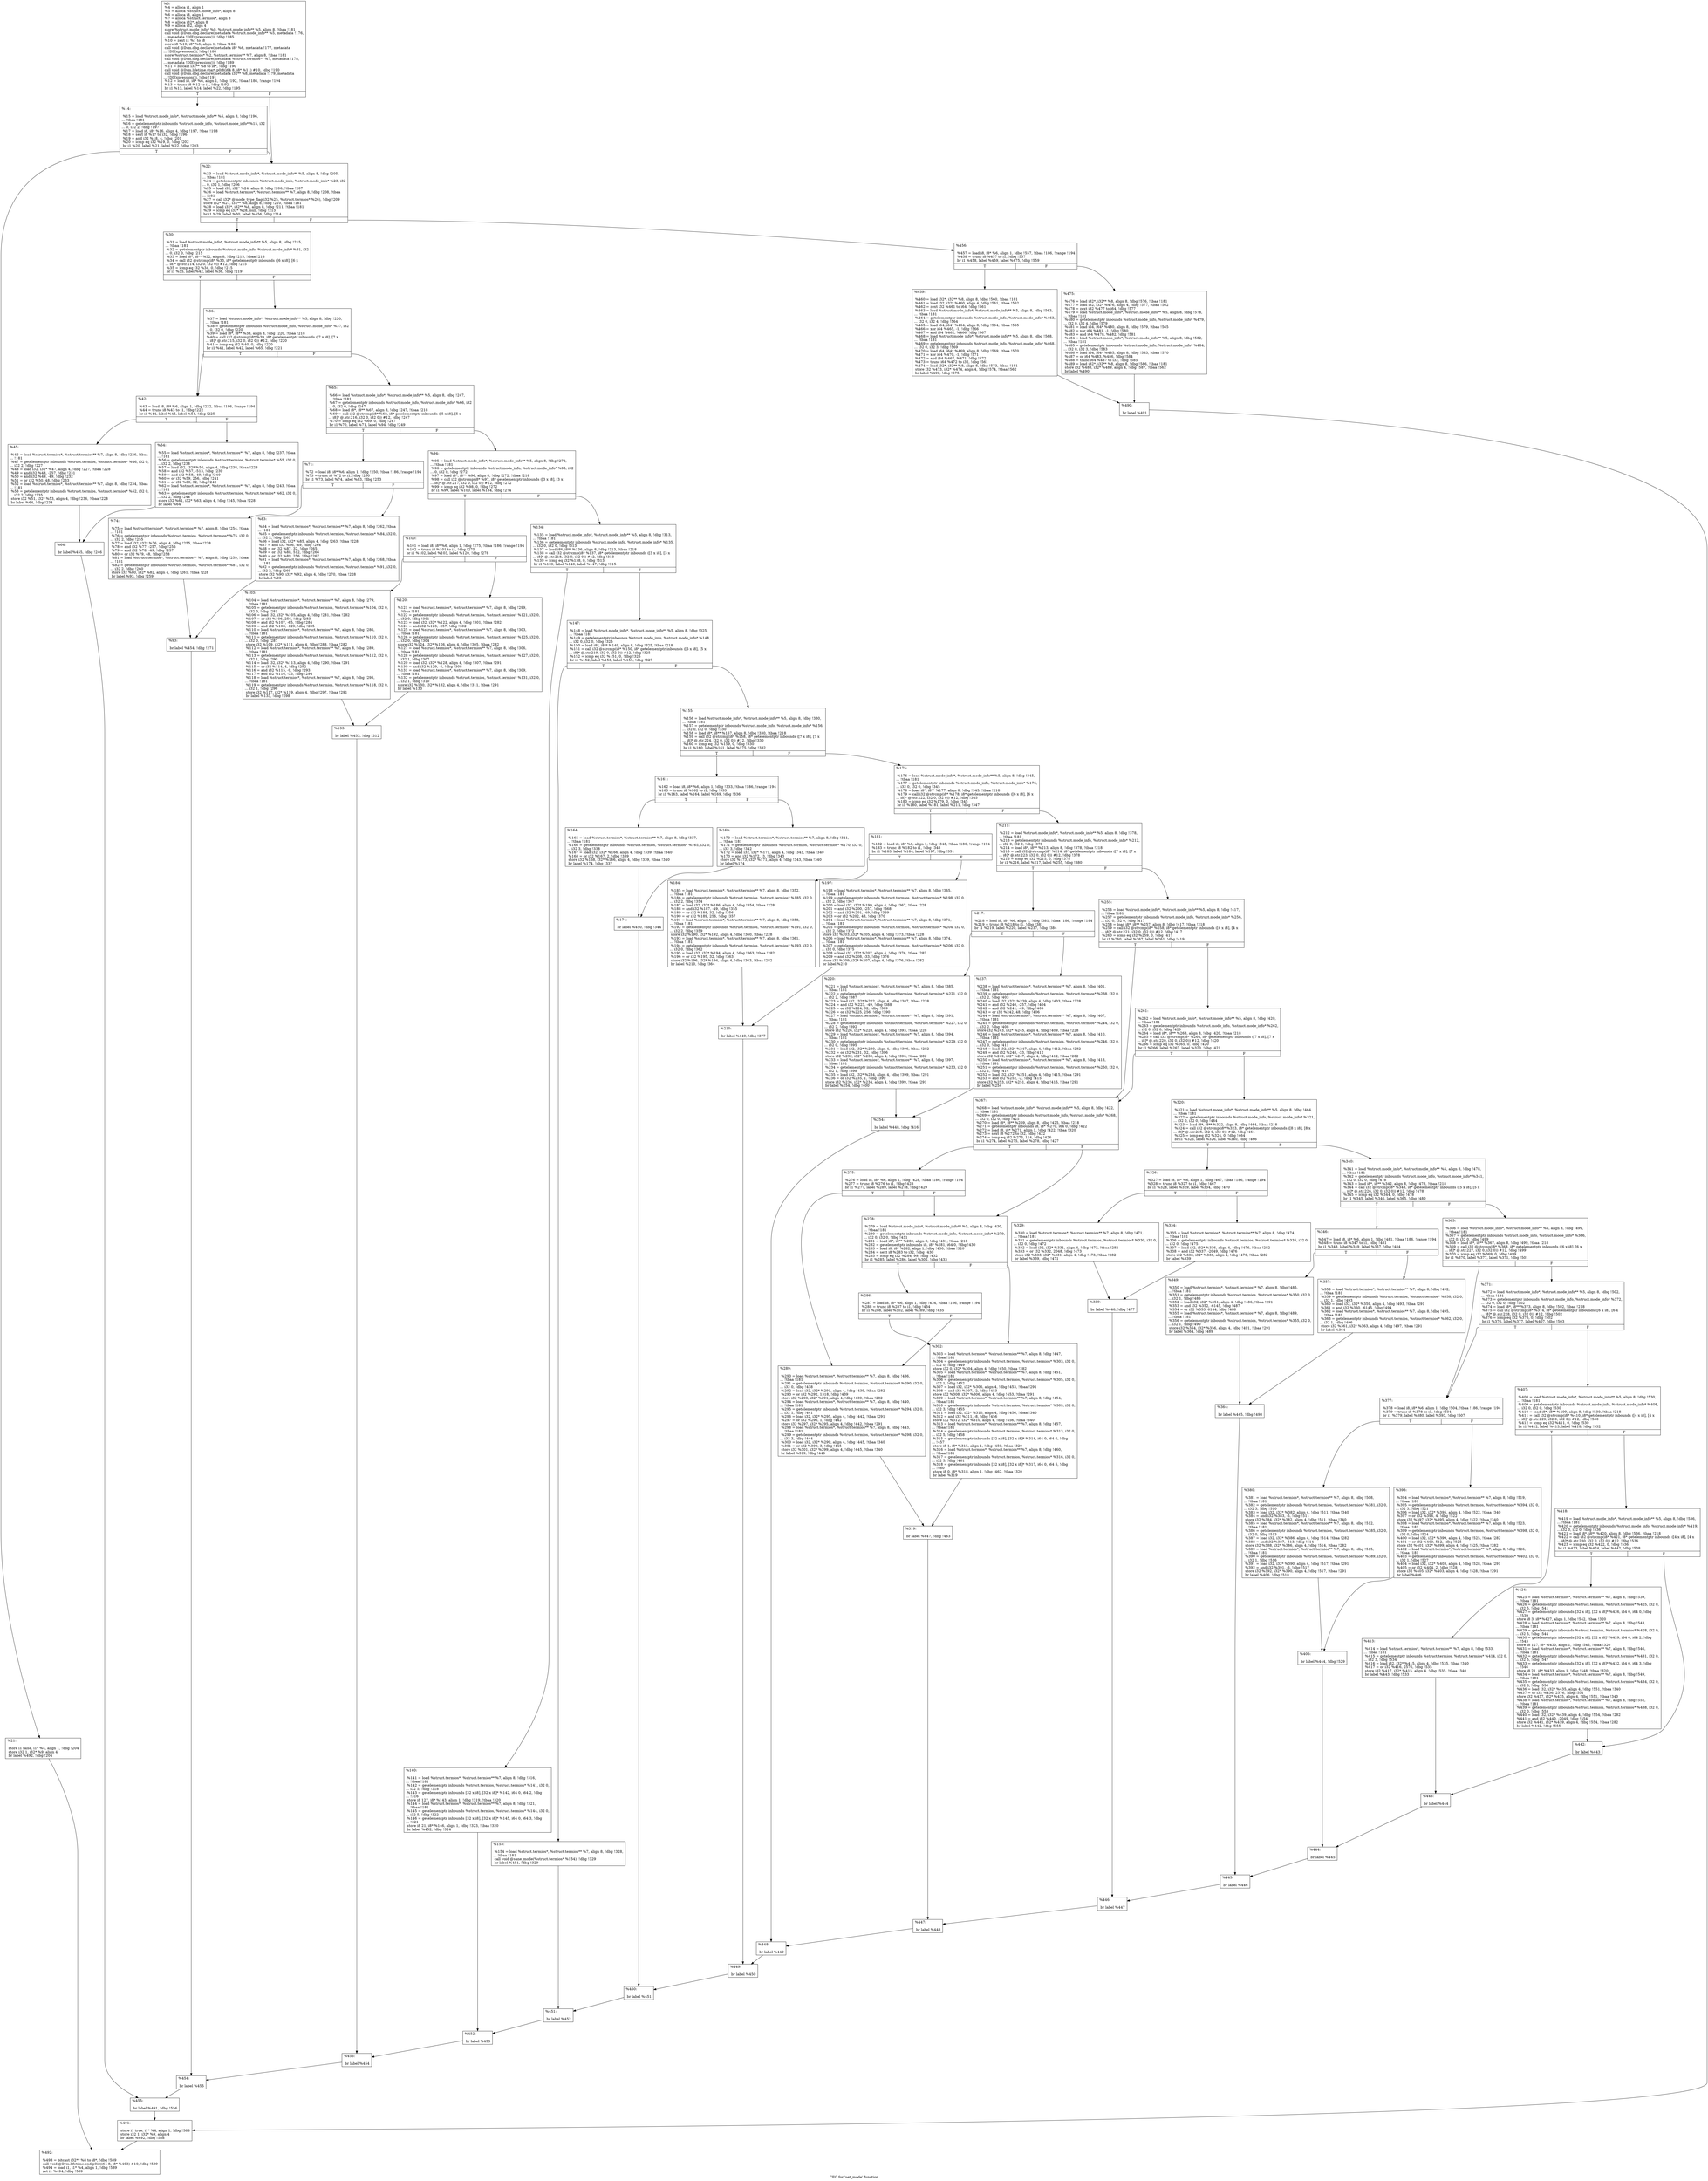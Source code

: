 digraph "CFG for 'set_mode' function" {
	label="CFG for 'set_mode' function";

	Node0x1c01240 [shape=record,label="{%3:\l  %4 = alloca i1, align 1\l  %5 = alloca %struct.mode_info*, align 8\l  %6 = alloca i8, align 1\l  %7 = alloca %struct.termios*, align 8\l  %8 = alloca i32*, align 8\l  %9 = alloca i32, align 4\l  store %struct.mode_info* %0, %struct.mode_info** %5, align 8, !tbaa !181\l  call void @llvm.dbg.declare(metadata %struct.mode_info** %5, metadata !176,\l... metadata !DIExpression()), !dbg !185\l  %10 = zext i1 %1 to i8\l  store i8 %10, i8* %6, align 1, !tbaa !186\l  call void @llvm.dbg.declare(metadata i8* %6, metadata !177, metadata\l... !DIExpression()), !dbg !188\l  store %struct.termios* %2, %struct.termios** %7, align 8, !tbaa !181\l  call void @llvm.dbg.declare(metadata %struct.termios** %7, metadata !178,\l... metadata !DIExpression()), !dbg !189\l  %11 = bitcast i32** %8 to i8*, !dbg !190\l  call void @llvm.lifetime.start.p0i8(i64 8, i8* %11) #10, !dbg !190\l  call void @llvm.dbg.declare(metadata i32** %8, metadata !179, metadata\l... !DIExpression()), !dbg !191\l  %12 = load i8, i8* %6, align 1, !dbg !192, !tbaa !186, !range !194\l  %13 = trunc i8 %12 to i1, !dbg !192\l  br i1 %13, label %14, label %22, !dbg !195\l|{<s0>T|<s1>F}}"];
	Node0x1c01240:s0 -> Node0x1c015e0;
	Node0x1c01240:s1 -> Node0x1c01680;
	Node0x1c015e0 [shape=record,label="{%14:\l\l  %15 = load %struct.mode_info*, %struct.mode_info** %5, align 8, !dbg !196,\l... !tbaa !181\l  %16 = getelementptr inbounds %struct.mode_info, %struct.mode_info* %15, i32\l... 0, i32 2, !dbg !197\l  %17 = load i8, i8* %16, align 4, !dbg !197, !tbaa !198\l  %18 = sext i8 %17 to i32, !dbg !196\l  %19 = and i32 %18, 4, !dbg !201\l  %20 = icmp eq i32 %19, 0, !dbg !202\l  br i1 %20, label %21, label %22, !dbg !203\l|{<s0>T|<s1>F}}"];
	Node0x1c015e0:s0 -> Node0x1c01630;
	Node0x1c015e0:s1 -> Node0x1c01680;
	Node0x1c01630 [shape=record,label="{%21:\l\l  store i1 false, i1* %4, align 1, !dbg !204\l  store i32 1, i32* %9, align 4\l  br label %492, !dbg !204\l}"];
	Node0x1c01630 -> Node0x1c030c0;
	Node0x1c01680 [shape=record,label="{%22:\l\l  %23 = load %struct.mode_info*, %struct.mode_info** %5, align 8, !dbg !205,\l... !tbaa !181\l  %24 = getelementptr inbounds %struct.mode_info, %struct.mode_info* %23, i32\l... 0, i32 1, !dbg !206\l  %25 = load i32, i32* %24, align 8, !dbg !206, !tbaa !207\l  %26 = load %struct.termios*, %struct.termios** %7, align 8, !dbg !208, !tbaa\l... !181\l  %27 = call i32* @mode_type_flag(i32 %25, %struct.termios* %26), !dbg !209\l  store i32* %27, i32** %8, align 8, !dbg !210, !tbaa !181\l  %28 = load i32*, i32** %8, align 8, !dbg !211, !tbaa !181\l  %29 = icmp eq i32* %28, null, !dbg !213\l  br i1 %29, label %30, label %456, !dbg !214\l|{<s0>T|<s1>F}}"];
	Node0x1c01680:s0 -> Node0x1c016d0;
	Node0x1c01680:s1 -> Node0x1c02f30;
	Node0x1c016d0 [shape=record,label="{%30:\l\l  %31 = load %struct.mode_info*, %struct.mode_info** %5, align 8, !dbg !215,\l... !tbaa !181\l  %32 = getelementptr inbounds %struct.mode_info, %struct.mode_info* %31, i32\l... 0, i32 0, !dbg !215\l  %33 = load i8*, i8** %32, align 8, !dbg !215, !tbaa !218\l  %34 = call i32 @strcmp(i8* %33, i8* getelementptr inbounds ([6 x i8], [6 x\l... i8]* @.str.214, i32 0, i32 0)) #12, !dbg !215\l  %35 = icmp eq i32 %34, 0, !dbg !215\l  br i1 %35, label %42, label %36, !dbg !219\l|{<s0>T|<s1>F}}"];
	Node0x1c016d0:s0 -> Node0x1c01770;
	Node0x1c016d0:s1 -> Node0x1c01720;
	Node0x1c01720 [shape=record,label="{%36:\l\l  %37 = load %struct.mode_info*, %struct.mode_info** %5, align 8, !dbg !220,\l... !tbaa !181\l  %38 = getelementptr inbounds %struct.mode_info, %struct.mode_info* %37, i32\l... 0, i32 0, !dbg !220\l  %39 = load i8*, i8** %38, align 8, !dbg !220, !tbaa !218\l  %40 = call i32 @strcmp(i8* %39, i8* getelementptr inbounds ([7 x i8], [7 x\l... i8]* @.str.215, i32 0, i32 0)) #12, !dbg !220\l  %41 = icmp eq i32 %40, 0, !dbg !220\l  br i1 %41, label %42, label %65, !dbg !221\l|{<s0>T|<s1>F}}"];
	Node0x1c01720:s0 -> Node0x1c01770;
	Node0x1c01720:s1 -> Node0x1c018b0;
	Node0x1c01770 [shape=record,label="{%42:\l\l  %43 = load i8, i8* %6, align 1, !dbg !222, !tbaa !186, !range !194\l  %44 = trunc i8 %43 to i1, !dbg !222\l  br i1 %44, label %45, label %54, !dbg !225\l|{<s0>T|<s1>F}}"];
	Node0x1c01770:s0 -> Node0x1c017c0;
	Node0x1c01770:s1 -> Node0x1c01810;
	Node0x1c017c0 [shape=record,label="{%45:\l\l  %46 = load %struct.termios*, %struct.termios** %7, align 8, !dbg !226, !tbaa\l... !181\l  %47 = getelementptr inbounds %struct.termios, %struct.termios* %46, i32 0,\l... i32 2, !dbg !227\l  %48 = load i32, i32* %47, align 4, !dbg !227, !tbaa !228\l  %49 = and i32 %48, -257, !dbg !231\l  %50 = and i32 %49, -49, !dbg !232\l  %51 = or i32 %50, 48, !dbg !233\l  %52 = load %struct.termios*, %struct.termios** %7, align 8, !dbg !234, !tbaa\l... !181\l  %53 = getelementptr inbounds %struct.termios, %struct.termios* %52, i32 0,\l... i32 2, !dbg !235\l  store i32 %51, i32* %53, align 4, !dbg !236, !tbaa !228\l  br label %64, !dbg !234\l}"];
	Node0x1c017c0 -> Node0x1c01860;
	Node0x1c01810 [shape=record,label="{%54:\l\l  %55 = load %struct.termios*, %struct.termios** %7, align 8, !dbg !237, !tbaa\l... !181\l  %56 = getelementptr inbounds %struct.termios, %struct.termios* %55, i32 0,\l... i32 2, !dbg !238\l  %57 = load i32, i32* %56, align 4, !dbg !238, !tbaa !228\l  %58 = and i32 %57, -513, !dbg !239\l  %59 = and i32 %58, -49, !dbg !240\l  %60 = or i32 %59, 256, !dbg !241\l  %61 = or i32 %60, 32, !dbg !242\l  %62 = load %struct.termios*, %struct.termios** %7, align 8, !dbg !243, !tbaa\l... !181\l  %63 = getelementptr inbounds %struct.termios, %struct.termios* %62, i32 0,\l... i32 2, !dbg !244\l  store i32 %61, i32* %63, align 4, !dbg !245, !tbaa !228\l  br label %64\l}"];
	Node0x1c01810 -> Node0x1c01860;
	Node0x1c01860 [shape=record,label="{%64:\l\l  br label %455, !dbg !246\l}"];
	Node0x1c01860 -> Node0x1c02ee0;
	Node0x1c018b0 [shape=record,label="{%65:\l\l  %66 = load %struct.mode_info*, %struct.mode_info** %5, align 8, !dbg !247,\l... !tbaa !181\l  %67 = getelementptr inbounds %struct.mode_info, %struct.mode_info* %66, i32\l... 0, i32 0, !dbg !247\l  %68 = load i8*, i8** %67, align 8, !dbg !247, !tbaa !218\l  %69 = call i32 @strcmp(i8* %68, i8* getelementptr inbounds ([5 x i8], [5 x\l... i8]* @.str.216, i32 0, i32 0)) #12, !dbg !247\l  %70 = icmp eq i32 %69, 0, !dbg !247\l  br i1 %70, label %71, label %94, !dbg !249\l|{<s0>T|<s1>F}}"];
	Node0x1c018b0:s0 -> Node0x1c01900;
	Node0x1c018b0:s1 -> Node0x1c01a40;
	Node0x1c01900 [shape=record,label="{%71:\l\l  %72 = load i8, i8* %6, align 1, !dbg !250, !tbaa !186, !range !194\l  %73 = trunc i8 %72 to i1, !dbg !250\l  br i1 %73, label %74, label %83, !dbg !253\l|{<s0>T|<s1>F}}"];
	Node0x1c01900:s0 -> Node0x1c01950;
	Node0x1c01900:s1 -> Node0x1c019a0;
	Node0x1c01950 [shape=record,label="{%74:\l\l  %75 = load %struct.termios*, %struct.termios** %7, align 8, !dbg !254, !tbaa\l... !181\l  %76 = getelementptr inbounds %struct.termios, %struct.termios* %75, i32 0,\l... i32 2, !dbg !255\l  %77 = load i32, i32* %76, align 4, !dbg !255, !tbaa !228\l  %78 = and i32 %77, -257, !dbg !256\l  %79 = and i32 %78, -49, !dbg !257\l  %80 = or i32 %79, 48, !dbg !258\l  %81 = load %struct.termios*, %struct.termios** %7, align 8, !dbg !259, !tbaa\l... !181\l  %82 = getelementptr inbounds %struct.termios, %struct.termios* %81, i32 0,\l... i32 2, !dbg !260\l  store i32 %80, i32* %82, align 4, !dbg !261, !tbaa !228\l  br label %93, !dbg !259\l}"];
	Node0x1c01950 -> Node0x1c019f0;
	Node0x1c019a0 [shape=record,label="{%83:\l\l  %84 = load %struct.termios*, %struct.termios** %7, align 8, !dbg !262, !tbaa\l... !181\l  %85 = getelementptr inbounds %struct.termios, %struct.termios* %84, i32 0,\l... i32 2, !dbg !263\l  %86 = load i32, i32* %85, align 4, !dbg !263, !tbaa !228\l  %87 = and i32 %86, -49, !dbg !264\l  %88 = or i32 %87, 32, !dbg !265\l  %89 = or i32 %88, 512, !dbg !266\l  %90 = or i32 %89, 256, !dbg !267\l  %91 = load %struct.termios*, %struct.termios** %7, align 8, !dbg !268, !tbaa\l... !181\l  %92 = getelementptr inbounds %struct.termios, %struct.termios* %91, i32 0,\l... i32 2, !dbg !269\l  store i32 %90, i32* %92, align 4, !dbg !270, !tbaa !228\l  br label %93\l}"];
	Node0x1c019a0 -> Node0x1c019f0;
	Node0x1c019f0 [shape=record,label="{%93:\l\l  br label %454, !dbg !271\l}"];
	Node0x1c019f0 -> Node0x1c02e90;
	Node0x1c01a40 [shape=record,label="{%94:\l\l  %95 = load %struct.mode_info*, %struct.mode_info** %5, align 8, !dbg !272,\l... !tbaa !181\l  %96 = getelementptr inbounds %struct.mode_info, %struct.mode_info* %95, i32\l... 0, i32 0, !dbg !272\l  %97 = load i8*, i8** %96, align 8, !dbg !272, !tbaa !218\l  %98 = call i32 @strcmp(i8* %97, i8* getelementptr inbounds ([3 x i8], [3 x\l... i8]* @.str.217, i32 0, i32 0)) #12, !dbg !272\l  %99 = icmp eq i32 %98, 0, !dbg !272\l  br i1 %99, label %100, label %134, !dbg !274\l|{<s0>T|<s1>F}}"];
	Node0x1c01a40:s0 -> Node0x1c01a90;
	Node0x1c01a40:s1 -> Node0x1c01bd0;
	Node0x1c01a90 [shape=record,label="{%100:\l\l  %101 = load i8, i8* %6, align 1, !dbg !275, !tbaa !186, !range !194\l  %102 = trunc i8 %101 to i1, !dbg !275\l  br i1 %102, label %103, label %120, !dbg !278\l|{<s0>T|<s1>F}}"];
	Node0x1c01a90:s0 -> Node0x1c01ae0;
	Node0x1c01a90:s1 -> Node0x1c01b30;
	Node0x1c01ae0 [shape=record,label="{%103:\l\l  %104 = load %struct.termios*, %struct.termios** %7, align 8, !dbg !279,\l... !tbaa !181\l  %105 = getelementptr inbounds %struct.termios, %struct.termios* %104, i32 0,\l... i32 0, !dbg !281\l  %106 = load i32, i32* %105, align 4, !dbg !281, !tbaa !282\l  %107 = or i32 %106, 256, !dbg !283\l  %108 = and i32 %107, -65, !dbg !284\l  %109 = and i32 %108, -129, !dbg !285\l  %110 = load %struct.termios*, %struct.termios** %7, align 8, !dbg !286,\l... !tbaa !181\l  %111 = getelementptr inbounds %struct.termios, %struct.termios* %110, i32 0,\l... i32 0, !dbg !287\l  store i32 %109, i32* %111, align 4, !dbg !288, !tbaa !282\l  %112 = load %struct.termios*, %struct.termios** %7, align 8, !dbg !289,\l... !tbaa !181\l  %113 = getelementptr inbounds %struct.termios, %struct.termios* %112, i32 0,\l... i32 1, !dbg !290\l  %114 = load i32, i32* %113, align 4, !dbg !290, !tbaa !291\l  %115 = or i32 %114, 4, !dbg !292\l  %116 = and i32 %115, -9, !dbg !293\l  %117 = and i32 %116, -33, !dbg !294\l  %118 = load %struct.termios*, %struct.termios** %7, align 8, !dbg !295,\l... !tbaa !181\l  %119 = getelementptr inbounds %struct.termios, %struct.termios* %118, i32 0,\l... i32 1, !dbg !296\l  store i32 %117, i32* %119, align 4, !dbg !297, !tbaa !291\l  br label %133, !dbg !298\l}"];
	Node0x1c01ae0 -> Node0x1c01b80;
	Node0x1c01b30 [shape=record,label="{%120:\l\l  %121 = load %struct.termios*, %struct.termios** %7, align 8, !dbg !299,\l... !tbaa !181\l  %122 = getelementptr inbounds %struct.termios, %struct.termios* %121, i32 0,\l... i32 0, !dbg !301\l  %123 = load i32, i32* %122, align 4, !dbg !301, !tbaa !282\l  %124 = and i32 %123, -257, !dbg !302\l  %125 = load %struct.termios*, %struct.termios** %7, align 8, !dbg !303,\l... !tbaa !181\l  %126 = getelementptr inbounds %struct.termios, %struct.termios* %125, i32 0,\l... i32 0, !dbg !304\l  store i32 %124, i32* %126, align 4, !dbg !305, !tbaa !282\l  %127 = load %struct.termios*, %struct.termios** %7, align 8, !dbg !306,\l... !tbaa !181\l  %128 = getelementptr inbounds %struct.termios, %struct.termios* %127, i32 0,\l... i32 1, !dbg !307\l  %129 = load i32, i32* %128, align 4, !dbg !307, !tbaa !291\l  %130 = and i32 %129, -5, !dbg !308\l  %131 = load %struct.termios*, %struct.termios** %7, align 8, !dbg !309,\l... !tbaa !181\l  %132 = getelementptr inbounds %struct.termios, %struct.termios* %131, i32 0,\l... i32 1, !dbg !310\l  store i32 %130, i32* %132, align 4, !dbg !311, !tbaa !291\l  br label %133\l}"];
	Node0x1c01b30 -> Node0x1c01b80;
	Node0x1c01b80 [shape=record,label="{%133:\l\l  br label %453, !dbg !312\l}"];
	Node0x1c01b80 -> Node0x1c02e40;
	Node0x1c01bd0 [shape=record,label="{%134:\l\l  %135 = load %struct.mode_info*, %struct.mode_info** %5, align 8, !dbg !313,\l... !tbaa !181\l  %136 = getelementptr inbounds %struct.mode_info, %struct.mode_info* %135,\l... i32 0, i32 0, !dbg !313\l  %137 = load i8*, i8** %136, align 8, !dbg !313, !tbaa !218\l  %138 = call i32 @strcmp(i8* %137, i8* getelementptr inbounds ([3 x i8], [3 x\l... i8]* @.str.218, i32 0, i32 0)) #12, !dbg !313\l  %139 = icmp eq i32 %138, 0, !dbg !313\l  br i1 %139, label %140, label %147, !dbg !315\l|{<s0>T|<s1>F}}"];
	Node0x1c01bd0:s0 -> Node0x1c01c20;
	Node0x1c01bd0:s1 -> Node0x1c01c70;
	Node0x1c01c20 [shape=record,label="{%140:\l\l  %141 = load %struct.termios*, %struct.termios** %7, align 8, !dbg !316,\l... !tbaa !181\l  %142 = getelementptr inbounds %struct.termios, %struct.termios* %141, i32 0,\l... i32 5, !dbg !318\l  %143 = getelementptr inbounds [32 x i8], [32 x i8]* %142, i64 0, i64 2, !dbg\l... !316\l  store i8 127, i8* %143, align 1, !dbg !319, !tbaa !320\l  %144 = load %struct.termios*, %struct.termios** %7, align 8, !dbg !321,\l... !tbaa !181\l  %145 = getelementptr inbounds %struct.termios, %struct.termios* %144, i32 0,\l... i32 5, !dbg !322\l  %146 = getelementptr inbounds [32 x i8], [32 x i8]* %145, i64 0, i64 3, !dbg\l... !321\l  store i8 21, i8* %146, align 1, !dbg !323, !tbaa !320\l  br label %452, !dbg !324\l}"];
	Node0x1c01c20 -> Node0x1c02df0;
	Node0x1c01c70 [shape=record,label="{%147:\l\l  %148 = load %struct.mode_info*, %struct.mode_info** %5, align 8, !dbg !325,\l... !tbaa !181\l  %149 = getelementptr inbounds %struct.mode_info, %struct.mode_info* %148,\l... i32 0, i32 0, !dbg !325\l  %150 = load i8*, i8** %149, align 8, !dbg !325, !tbaa !218\l  %151 = call i32 @strcmp(i8* %150, i8* getelementptr inbounds ([5 x i8], [5 x\l... i8]* @.str.219, i32 0, i32 0)) #12, !dbg !325\l  %152 = icmp eq i32 %151, 0, !dbg !325\l  br i1 %152, label %153, label %155, !dbg !327\l|{<s0>T|<s1>F}}"];
	Node0x1c01c70:s0 -> Node0x1c01cc0;
	Node0x1c01c70:s1 -> Node0x1c01d10;
	Node0x1c01cc0 [shape=record,label="{%153:\l\l  %154 = load %struct.termios*, %struct.termios** %7, align 8, !dbg !328,\l... !tbaa !181\l  call void @sane_mode(%struct.termios* %154), !dbg !329\l  br label %451, !dbg !329\l}"];
	Node0x1c01cc0 -> Node0x1c02da0;
	Node0x1c01d10 [shape=record,label="{%155:\l\l  %156 = load %struct.mode_info*, %struct.mode_info** %5, align 8, !dbg !330,\l... !tbaa !181\l  %157 = getelementptr inbounds %struct.mode_info, %struct.mode_info* %156,\l... i32 0, i32 0, !dbg !330\l  %158 = load i8*, i8** %157, align 8, !dbg !330, !tbaa !218\l  %159 = call i32 @strcmp(i8* %158, i8* getelementptr inbounds ([7 x i8], [7 x\l... i8]* @.str.224, i32 0, i32 0)) #12, !dbg !330\l  %160 = icmp eq i32 %159, 0, !dbg !330\l  br i1 %160, label %161, label %175, !dbg !332\l|{<s0>T|<s1>F}}"];
	Node0x1c01d10:s0 -> Node0x1c01d60;
	Node0x1c01d10:s1 -> Node0x1c01ea0;
	Node0x1c01d60 [shape=record,label="{%161:\l\l  %162 = load i8, i8* %6, align 1, !dbg !333, !tbaa !186, !range !194\l  %163 = trunc i8 %162 to i1, !dbg !333\l  br i1 %163, label %164, label %169, !dbg !336\l|{<s0>T|<s1>F}}"];
	Node0x1c01d60:s0 -> Node0x1c01db0;
	Node0x1c01d60:s1 -> Node0x1c01e00;
	Node0x1c01db0 [shape=record,label="{%164:\l\l  %165 = load %struct.termios*, %struct.termios** %7, align 8, !dbg !337,\l... !tbaa !181\l  %166 = getelementptr inbounds %struct.termios, %struct.termios* %165, i32 0,\l... i32 3, !dbg !338\l  %167 = load i32, i32* %166, align 4, !dbg !339, !tbaa !340\l  %168 = or i32 %167, 2, !dbg !339\l  store i32 %168, i32* %166, align 4, !dbg !339, !tbaa !340\l  br label %174, !dbg !337\l}"];
	Node0x1c01db0 -> Node0x1c01e50;
	Node0x1c01e00 [shape=record,label="{%169:\l\l  %170 = load %struct.termios*, %struct.termios** %7, align 8, !dbg !341,\l... !tbaa !181\l  %171 = getelementptr inbounds %struct.termios, %struct.termios* %170, i32 0,\l... i32 3, !dbg !342\l  %172 = load i32, i32* %171, align 4, !dbg !343, !tbaa !340\l  %173 = and i32 %172, -3, !dbg !343\l  store i32 %173, i32* %171, align 4, !dbg !343, !tbaa !340\l  br label %174\l}"];
	Node0x1c01e00 -> Node0x1c01e50;
	Node0x1c01e50 [shape=record,label="{%174:\l\l  br label %450, !dbg !344\l}"];
	Node0x1c01e50 -> Node0x1c02d50;
	Node0x1c01ea0 [shape=record,label="{%175:\l\l  %176 = load %struct.mode_info*, %struct.mode_info** %5, align 8, !dbg !345,\l... !tbaa !181\l  %177 = getelementptr inbounds %struct.mode_info, %struct.mode_info* %176,\l... i32 0, i32 0, !dbg !345\l  %178 = load i8*, i8** %177, align 8, !dbg !345, !tbaa !218\l  %179 = call i32 @strcmp(i8* %178, i8* getelementptr inbounds ([6 x i8], [6 x\l... i8]* @.str.222, i32 0, i32 0)) #12, !dbg !345\l  %180 = icmp eq i32 %179, 0, !dbg !345\l  br i1 %180, label %181, label %211, !dbg !347\l|{<s0>T|<s1>F}}"];
	Node0x1c01ea0:s0 -> Node0x1c01ef0;
	Node0x1c01ea0:s1 -> Node0x1c02030;
	Node0x1c01ef0 [shape=record,label="{%181:\l\l  %182 = load i8, i8* %6, align 1, !dbg !348, !tbaa !186, !range !194\l  %183 = trunc i8 %182 to i1, !dbg !348\l  br i1 %183, label %184, label %197, !dbg !351\l|{<s0>T|<s1>F}}"];
	Node0x1c01ef0:s0 -> Node0x1c01f40;
	Node0x1c01ef0:s1 -> Node0x1c01f90;
	Node0x1c01f40 [shape=record,label="{%184:\l\l  %185 = load %struct.termios*, %struct.termios** %7, align 8, !dbg !352,\l... !tbaa !181\l  %186 = getelementptr inbounds %struct.termios, %struct.termios* %185, i32 0,\l... i32 2, !dbg !354\l  %187 = load i32, i32* %186, align 4, !dbg !354, !tbaa !228\l  %188 = and i32 %187, -49, !dbg !355\l  %189 = or i32 %188, 32, !dbg !356\l  %190 = or i32 %189, 256, !dbg !357\l  %191 = load %struct.termios*, %struct.termios** %7, align 8, !dbg !358,\l... !tbaa !181\l  %192 = getelementptr inbounds %struct.termios, %struct.termios* %191, i32 0,\l... i32 2, !dbg !359\l  store i32 %190, i32* %192, align 4, !dbg !360, !tbaa !228\l  %193 = load %struct.termios*, %struct.termios** %7, align 8, !dbg !361,\l... !tbaa !181\l  %194 = getelementptr inbounds %struct.termios, %struct.termios* %193, i32 0,\l... i32 0, !dbg !362\l  %195 = load i32, i32* %194, align 4, !dbg !363, !tbaa !282\l  %196 = or i32 %195, 32, !dbg !363\l  store i32 %196, i32* %194, align 4, !dbg !363, !tbaa !282\l  br label %210, !dbg !364\l}"];
	Node0x1c01f40 -> Node0x1c01fe0;
	Node0x1c01f90 [shape=record,label="{%197:\l\l  %198 = load %struct.termios*, %struct.termios** %7, align 8, !dbg !365,\l... !tbaa !181\l  %199 = getelementptr inbounds %struct.termios, %struct.termios* %198, i32 0,\l... i32 2, !dbg !367\l  %200 = load i32, i32* %199, align 4, !dbg !367, !tbaa !228\l  %201 = and i32 %200, -257, !dbg !368\l  %202 = and i32 %201, -49, !dbg !369\l  %203 = or i32 %202, 48, !dbg !370\l  %204 = load %struct.termios*, %struct.termios** %7, align 8, !dbg !371,\l... !tbaa !181\l  %205 = getelementptr inbounds %struct.termios, %struct.termios* %204, i32 0,\l... i32 2, !dbg !372\l  store i32 %203, i32* %205, align 4, !dbg !373, !tbaa !228\l  %206 = load %struct.termios*, %struct.termios** %7, align 8, !dbg !374,\l... !tbaa !181\l  %207 = getelementptr inbounds %struct.termios, %struct.termios* %206, i32 0,\l... i32 0, !dbg !375\l  %208 = load i32, i32* %207, align 4, !dbg !376, !tbaa !282\l  %209 = and i32 %208, -33, !dbg !376\l  store i32 %209, i32* %207, align 4, !dbg !376, !tbaa !282\l  br label %210\l}"];
	Node0x1c01f90 -> Node0x1c01fe0;
	Node0x1c01fe0 [shape=record,label="{%210:\l\l  br label %449, !dbg !377\l}"];
	Node0x1c01fe0 -> Node0x1c02d00;
	Node0x1c02030 [shape=record,label="{%211:\l\l  %212 = load %struct.mode_info*, %struct.mode_info** %5, align 8, !dbg !378,\l... !tbaa !181\l  %213 = getelementptr inbounds %struct.mode_info, %struct.mode_info* %212,\l... i32 0, i32 0, !dbg !378\l  %214 = load i8*, i8** %213, align 8, !dbg !378, !tbaa !218\l  %215 = call i32 @strcmp(i8* %214, i8* getelementptr inbounds ([7 x i8], [7 x\l... i8]* @.str.223, i32 0, i32 0)) #12, !dbg !378\l  %216 = icmp eq i32 %215, 0, !dbg !378\l  br i1 %216, label %217, label %255, !dbg !380\l|{<s0>T|<s1>F}}"];
	Node0x1c02030:s0 -> Node0x1c02080;
	Node0x1c02030:s1 -> Node0x1c021c0;
	Node0x1c02080 [shape=record,label="{%217:\l\l  %218 = load i8, i8* %6, align 1, !dbg !381, !tbaa !186, !range !194\l  %219 = trunc i8 %218 to i1, !dbg !381\l  br i1 %219, label %220, label %237, !dbg !384\l|{<s0>T|<s1>F}}"];
	Node0x1c02080:s0 -> Node0x1c020d0;
	Node0x1c02080:s1 -> Node0x1c02120;
	Node0x1c020d0 [shape=record,label="{%220:\l\l  %221 = load %struct.termios*, %struct.termios** %7, align 8, !dbg !385,\l... !tbaa !181\l  %222 = getelementptr inbounds %struct.termios, %struct.termios* %221, i32 0,\l... i32 2, !dbg !387\l  %223 = load i32, i32* %222, align 4, !dbg !387, !tbaa !228\l  %224 = and i32 %223, -49, !dbg !388\l  %225 = or i32 %224, 32, !dbg !389\l  %226 = or i32 %225, 256, !dbg !390\l  %227 = load %struct.termios*, %struct.termios** %7, align 8, !dbg !391,\l... !tbaa !181\l  %228 = getelementptr inbounds %struct.termios, %struct.termios* %227, i32 0,\l... i32 2, !dbg !392\l  store i32 %226, i32* %228, align 4, !dbg !393, !tbaa !228\l  %229 = load %struct.termios*, %struct.termios** %7, align 8, !dbg !394,\l... !tbaa !181\l  %230 = getelementptr inbounds %struct.termios, %struct.termios* %229, i32 0,\l... i32 0, !dbg !395\l  %231 = load i32, i32* %230, align 4, !dbg !396, !tbaa !282\l  %232 = or i32 %231, 32, !dbg !396\l  store i32 %232, i32* %230, align 4, !dbg !396, !tbaa !282\l  %233 = load %struct.termios*, %struct.termios** %7, align 8, !dbg !397,\l... !tbaa !181\l  %234 = getelementptr inbounds %struct.termios, %struct.termios* %233, i32 0,\l... i32 1, !dbg !398\l  %235 = load i32, i32* %234, align 4, !dbg !399, !tbaa !291\l  %236 = or i32 %235, 1, !dbg !399\l  store i32 %236, i32* %234, align 4, !dbg !399, !tbaa !291\l  br label %254, !dbg !400\l}"];
	Node0x1c020d0 -> Node0x1c02170;
	Node0x1c02120 [shape=record,label="{%237:\l\l  %238 = load %struct.termios*, %struct.termios** %7, align 8, !dbg !401,\l... !tbaa !181\l  %239 = getelementptr inbounds %struct.termios, %struct.termios* %238, i32 0,\l... i32 2, !dbg !403\l  %240 = load i32, i32* %239, align 4, !dbg !403, !tbaa !228\l  %241 = and i32 %240, -257, !dbg !404\l  %242 = and i32 %241, -49, !dbg !405\l  %243 = or i32 %242, 48, !dbg !406\l  %244 = load %struct.termios*, %struct.termios** %7, align 8, !dbg !407,\l... !tbaa !181\l  %245 = getelementptr inbounds %struct.termios, %struct.termios* %244, i32 0,\l... i32 2, !dbg !408\l  store i32 %243, i32* %245, align 4, !dbg !409, !tbaa !228\l  %246 = load %struct.termios*, %struct.termios** %7, align 8, !dbg !410,\l... !tbaa !181\l  %247 = getelementptr inbounds %struct.termios, %struct.termios* %246, i32 0,\l... i32 0, !dbg !411\l  %248 = load i32, i32* %247, align 4, !dbg !412, !tbaa !282\l  %249 = and i32 %248, -33, !dbg !412\l  store i32 %249, i32* %247, align 4, !dbg !412, !tbaa !282\l  %250 = load %struct.termios*, %struct.termios** %7, align 8, !dbg !413,\l... !tbaa !181\l  %251 = getelementptr inbounds %struct.termios, %struct.termios* %250, i32 0,\l... i32 1, !dbg !414\l  %252 = load i32, i32* %251, align 4, !dbg !415, !tbaa !291\l  %253 = and i32 %252, -2, !dbg !415\l  store i32 %253, i32* %251, align 4, !dbg !415, !tbaa !291\l  br label %254\l}"];
	Node0x1c02120 -> Node0x1c02170;
	Node0x1c02170 [shape=record,label="{%254:\l\l  br label %448, !dbg !416\l}"];
	Node0x1c02170 -> Node0x1c02cb0;
	Node0x1c021c0 [shape=record,label="{%255:\l\l  %256 = load %struct.mode_info*, %struct.mode_info** %5, align 8, !dbg !417,\l... !tbaa !181\l  %257 = getelementptr inbounds %struct.mode_info, %struct.mode_info* %256,\l... i32 0, i32 0, !dbg !417\l  %258 = load i8*, i8** %257, align 8, !dbg !417, !tbaa !218\l  %259 = call i32 @strcmp(i8* %258, i8* getelementptr inbounds ([4 x i8], [4 x\l... i8]* @.str.221, i32 0, i32 0)) #12, !dbg !417\l  %260 = icmp eq i32 %259, 0, !dbg !417\l  br i1 %260, label %267, label %261, !dbg !419\l|{<s0>T|<s1>F}}"];
	Node0x1c021c0:s0 -> Node0x1c02260;
	Node0x1c021c0:s1 -> Node0x1c02210;
	Node0x1c02210 [shape=record,label="{%261:\l\l  %262 = load %struct.mode_info*, %struct.mode_info** %5, align 8, !dbg !420,\l... !tbaa !181\l  %263 = getelementptr inbounds %struct.mode_info, %struct.mode_info* %262,\l... i32 0, i32 0, !dbg !420\l  %264 = load i8*, i8** %263, align 8, !dbg !420, !tbaa !218\l  %265 = call i32 @strcmp(i8* %264, i8* getelementptr inbounds ([7 x i8], [7 x\l... i8]* @.str.220, i32 0, i32 0)) #12, !dbg !420\l  %266 = icmp eq i32 %265, 0, !dbg !420\l  br i1 %266, label %267, label %320, !dbg !421\l|{<s0>T|<s1>F}}"];
	Node0x1c02210:s0 -> Node0x1c02260;
	Node0x1c02210:s1 -> Node0x1c02490;
	Node0x1c02260 [shape=record,label="{%267:\l\l  %268 = load %struct.mode_info*, %struct.mode_info** %5, align 8, !dbg !422,\l... !tbaa !181\l  %269 = getelementptr inbounds %struct.mode_info, %struct.mode_info* %268,\l... i32 0, i32 0, !dbg !425\l  %270 = load i8*, i8** %269, align 8, !dbg !425, !tbaa !218\l  %271 = getelementptr inbounds i8, i8* %270, i64 0, !dbg !422\l  %272 = load i8, i8* %271, align 1, !dbg !422, !tbaa !320\l  %273 = sext i8 %272 to i32, !dbg !422\l  %274 = icmp eq i32 %273, 114, !dbg !426\l  br i1 %274, label %275, label %278, !dbg !427\l|{<s0>T|<s1>F}}"];
	Node0x1c02260:s0 -> Node0x1c022b0;
	Node0x1c02260:s1 -> Node0x1c02300;
	Node0x1c022b0 [shape=record,label="{%275:\l\l  %276 = load i8, i8* %6, align 1, !dbg !428, !tbaa !186, !range !194\l  %277 = trunc i8 %276 to i1, !dbg !428\l  br i1 %277, label %289, label %278, !dbg !429\l|{<s0>T|<s1>F}}"];
	Node0x1c022b0:s0 -> Node0x1c023a0;
	Node0x1c022b0:s1 -> Node0x1c02300;
	Node0x1c02300 [shape=record,label="{%278:\l\l  %279 = load %struct.mode_info*, %struct.mode_info** %5, align 8, !dbg !430,\l... !tbaa !181\l  %280 = getelementptr inbounds %struct.mode_info, %struct.mode_info* %279,\l... i32 0, i32 0, !dbg !431\l  %281 = load i8*, i8** %280, align 8, !dbg !431, !tbaa !218\l  %282 = getelementptr inbounds i8, i8* %281, i64 0, !dbg !430\l  %283 = load i8, i8* %282, align 1, !dbg !430, !tbaa !320\l  %284 = sext i8 %283 to i32, !dbg !430\l  %285 = icmp eq i32 %284, 99, !dbg !432\l  br i1 %285, label %286, label %302, !dbg !433\l|{<s0>T|<s1>F}}"];
	Node0x1c02300:s0 -> Node0x1c02350;
	Node0x1c02300:s1 -> Node0x1c023f0;
	Node0x1c02350 [shape=record,label="{%286:\l\l  %287 = load i8, i8* %6, align 1, !dbg !434, !tbaa !186, !range !194\l  %288 = trunc i8 %287 to i1, !dbg !434\l  br i1 %288, label %302, label %289, !dbg !435\l|{<s0>T|<s1>F}}"];
	Node0x1c02350:s0 -> Node0x1c023f0;
	Node0x1c02350:s1 -> Node0x1c023a0;
	Node0x1c023a0 [shape=record,label="{%289:\l\l  %290 = load %struct.termios*, %struct.termios** %7, align 8, !dbg !436,\l... !tbaa !181\l  %291 = getelementptr inbounds %struct.termios, %struct.termios* %290, i32 0,\l... i32 0, !dbg !438\l  %292 = load i32, i32* %291, align 4, !dbg !439, !tbaa !282\l  %293 = or i32 %292, 1318, !dbg !439\l  store i32 %293, i32* %291, align 4, !dbg !439, !tbaa !282\l  %294 = load %struct.termios*, %struct.termios** %7, align 8, !dbg !440,\l... !tbaa !181\l  %295 = getelementptr inbounds %struct.termios, %struct.termios* %294, i32 0,\l... i32 1, !dbg !441\l  %296 = load i32, i32* %295, align 4, !dbg !442, !tbaa !291\l  %297 = or i32 %296, 1, !dbg !442\l  store i32 %297, i32* %295, align 4, !dbg !442, !tbaa !291\l  %298 = load %struct.termios*, %struct.termios** %7, align 8, !dbg !443,\l... !tbaa !181\l  %299 = getelementptr inbounds %struct.termios, %struct.termios* %298, i32 0,\l... i32 3, !dbg !444\l  %300 = load i32, i32* %299, align 4, !dbg !445, !tbaa !340\l  %301 = or i32 %300, 3, !dbg !445\l  store i32 %301, i32* %299, align 4, !dbg !445, !tbaa !340\l  br label %319, !dbg !446\l}"];
	Node0x1c023a0 -> Node0x1c02440;
	Node0x1c023f0 [shape=record,label="{%302:\l\l  %303 = load %struct.termios*, %struct.termios** %7, align 8, !dbg !447,\l... !tbaa !181\l  %304 = getelementptr inbounds %struct.termios, %struct.termios* %303, i32 0,\l... i32 0, !dbg !449\l  store i32 0, i32* %304, align 4, !dbg !450, !tbaa !282\l  %305 = load %struct.termios*, %struct.termios** %7, align 8, !dbg !451,\l... !tbaa !181\l  %306 = getelementptr inbounds %struct.termios, %struct.termios* %305, i32 0,\l... i32 1, !dbg !452\l  %307 = load i32, i32* %306, align 4, !dbg !453, !tbaa !291\l  %308 = and i32 %307, -2, !dbg !453\l  store i32 %308, i32* %306, align 4, !dbg !453, !tbaa !291\l  %309 = load %struct.termios*, %struct.termios** %7, align 8, !dbg !454,\l... !tbaa !181\l  %310 = getelementptr inbounds %struct.termios, %struct.termios* %309, i32 0,\l... i32 3, !dbg !455\l  %311 = load i32, i32* %310, align 4, !dbg !456, !tbaa !340\l  %312 = and i32 %311, -8, !dbg !456\l  store i32 %312, i32* %310, align 4, !dbg !456, !tbaa !340\l  %313 = load %struct.termios*, %struct.termios** %7, align 8, !dbg !457,\l... !tbaa !181\l  %314 = getelementptr inbounds %struct.termios, %struct.termios* %313, i32 0,\l... i32 5, !dbg !458\l  %315 = getelementptr inbounds [32 x i8], [32 x i8]* %314, i64 0, i64 6, !dbg\l... !457\l  store i8 1, i8* %315, align 1, !dbg !459, !tbaa !320\l  %316 = load %struct.termios*, %struct.termios** %7, align 8, !dbg !460,\l... !tbaa !181\l  %317 = getelementptr inbounds %struct.termios, %struct.termios* %316, i32 0,\l... i32 5, !dbg !461\l  %318 = getelementptr inbounds [32 x i8], [32 x i8]* %317, i64 0, i64 5, !dbg\l... !460\l  store i8 0, i8* %318, align 1, !dbg !462, !tbaa !320\l  br label %319\l}"];
	Node0x1c023f0 -> Node0x1c02440;
	Node0x1c02440 [shape=record,label="{%319:\l\l  br label %447, !dbg !463\l}"];
	Node0x1c02440 -> Node0x1c02c60;
	Node0x1c02490 [shape=record,label="{%320:\l\l  %321 = load %struct.mode_info*, %struct.mode_info** %5, align 8, !dbg !464,\l... !tbaa !181\l  %322 = getelementptr inbounds %struct.mode_info, %struct.mode_info* %321,\l... i32 0, i32 0, !dbg !464\l  %323 = load i8*, i8** %322, align 8, !dbg !464, !tbaa !218\l  %324 = call i32 @strcmp(i8* %323, i8* getelementptr inbounds ([8 x i8], [8 x\l... i8]* @.str.225, i32 0, i32 0)) #12, !dbg !464\l  %325 = icmp eq i32 %324, 0, !dbg !464\l  br i1 %325, label %326, label %340, !dbg !466\l|{<s0>T|<s1>F}}"];
	Node0x1c02490:s0 -> Node0x1c024e0;
	Node0x1c02490:s1 -> Node0x1c02620;
	Node0x1c024e0 [shape=record,label="{%326:\l\l  %327 = load i8, i8* %6, align 1, !dbg !467, !tbaa !186, !range !194\l  %328 = trunc i8 %327 to i1, !dbg !467\l  br i1 %328, label %329, label %334, !dbg !470\l|{<s0>T|<s1>F}}"];
	Node0x1c024e0:s0 -> Node0x1c02530;
	Node0x1c024e0:s1 -> Node0x1c02580;
	Node0x1c02530 [shape=record,label="{%329:\l\l  %330 = load %struct.termios*, %struct.termios** %7, align 8, !dbg !471,\l... !tbaa !181\l  %331 = getelementptr inbounds %struct.termios, %struct.termios* %330, i32 0,\l... i32 0, !dbg !472\l  %332 = load i32, i32* %331, align 4, !dbg !473, !tbaa !282\l  %333 = or i32 %332, 2048, !dbg !473\l  store i32 %333, i32* %331, align 4, !dbg !473, !tbaa !282\l  br label %339, !dbg !471\l}"];
	Node0x1c02530 -> Node0x1c025d0;
	Node0x1c02580 [shape=record,label="{%334:\l\l  %335 = load %struct.termios*, %struct.termios** %7, align 8, !dbg !474,\l... !tbaa !181\l  %336 = getelementptr inbounds %struct.termios, %struct.termios* %335, i32 0,\l... i32 0, !dbg !475\l  %337 = load i32, i32* %336, align 4, !dbg !476, !tbaa !282\l  %338 = and i32 %337, -2049, !dbg !476\l  store i32 %338, i32* %336, align 4, !dbg !476, !tbaa !282\l  br label %339\l}"];
	Node0x1c02580 -> Node0x1c025d0;
	Node0x1c025d0 [shape=record,label="{%339:\l\l  br label %446, !dbg !477\l}"];
	Node0x1c025d0 -> Node0x1c02c10;
	Node0x1c02620 [shape=record,label="{%340:\l\l  %341 = load %struct.mode_info*, %struct.mode_info** %5, align 8, !dbg !478,\l... !tbaa !181\l  %342 = getelementptr inbounds %struct.mode_info, %struct.mode_info* %341,\l... i32 0, i32 0, !dbg !478\l  %343 = load i8*, i8** %342, align 8, !dbg !478, !tbaa !218\l  %344 = call i32 @strcmp(i8* %343, i8* getelementptr inbounds ([5 x i8], [5 x\l... i8]* @.str.226, i32 0, i32 0)) #12, !dbg !478\l  %345 = icmp eq i32 %344, 0, !dbg !478\l  br i1 %345, label %346, label %365, !dbg !480\l|{<s0>T|<s1>F}}"];
	Node0x1c02620:s0 -> Node0x1c02670;
	Node0x1c02620:s1 -> Node0x1c027b0;
	Node0x1c02670 [shape=record,label="{%346:\l\l  %347 = load i8, i8* %6, align 1, !dbg !481, !tbaa !186, !range !194\l  %348 = trunc i8 %347 to i1, !dbg !481\l  br i1 %348, label %349, label %357, !dbg !484\l|{<s0>T|<s1>F}}"];
	Node0x1c02670:s0 -> Node0x1c026c0;
	Node0x1c02670:s1 -> Node0x1c02710;
	Node0x1c026c0 [shape=record,label="{%349:\l\l  %350 = load %struct.termios*, %struct.termios** %7, align 8, !dbg !485,\l... !tbaa !181\l  %351 = getelementptr inbounds %struct.termios, %struct.termios* %350, i32 0,\l... i32 1, !dbg !486\l  %352 = load i32, i32* %351, align 4, !dbg !486, !tbaa !291\l  %353 = and i32 %352, -6145, !dbg !487\l  %354 = or i32 %353, 6144, !dbg !488\l  %355 = load %struct.termios*, %struct.termios** %7, align 8, !dbg !489,\l... !tbaa !181\l  %356 = getelementptr inbounds %struct.termios, %struct.termios* %355, i32 0,\l... i32 1, !dbg !490\l  store i32 %354, i32* %356, align 4, !dbg !491, !tbaa !291\l  br label %364, !dbg !489\l}"];
	Node0x1c026c0 -> Node0x1c02760;
	Node0x1c02710 [shape=record,label="{%357:\l\l  %358 = load %struct.termios*, %struct.termios** %7, align 8, !dbg !492,\l... !tbaa !181\l  %359 = getelementptr inbounds %struct.termios, %struct.termios* %358, i32 0,\l... i32 1, !dbg !493\l  %360 = load i32, i32* %359, align 4, !dbg !493, !tbaa !291\l  %361 = and i32 %360, -6145, !dbg !494\l  %362 = load %struct.termios*, %struct.termios** %7, align 8, !dbg !495,\l... !tbaa !181\l  %363 = getelementptr inbounds %struct.termios, %struct.termios* %362, i32 0,\l... i32 1, !dbg !496\l  store i32 %361, i32* %363, align 4, !dbg !497, !tbaa !291\l  br label %364\l}"];
	Node0x1c02710 -> Node0x1c02760;
	Node0x1c02760 [shape=record,label="{%364:\l\l  br label %445, !dbg !498\l}"];
	Node0x1c02760 -> Node0x1c02bc0;
	Node0x1c027b0 [shape=record,label="{%365:\l\l  %366 = load %struct.mode_info*, %struct.mode_info** %5, align 8, !dbg !499,\l... !tbaa !181\l  %367 = getelementptr inbounds %struct.mode_info, %struct.mode_info* %366,\l... i32 0, i32 0, !dbg !499\l  %368 = load i8*, i8** %367, align 8, !dbg !499, !tbaa !218\l  %369 = call i32 @strcmp(i8* %368, i8* getelementptr inbounds ([6 x i8], [6 x\l... i8]* @.str.227, i32 0, i32 0)) #12, !dbg !499\l  %370 = icmp eq i32 %369, 0, !dbg !499\l  br i1 %370, label %377, label %371, !dbg !501\l|{<s0>T|<s1>F}}"];
	Node0x1c027b0:s0 -> Node0x1c02850;
	Node0x1c027b0:s1 -> Node0x1c02800;
	Node0x1c02800 [shape=record,label="{%371:\l\l  %372 = load %struct.mode_info*, %struct.mode_info** %5, align 8, !dbg !502,\l... !tbaa !181\l  %373 = getelementptr inbounds %struct.mode_info, %struct.mode_info* %372,\l... i32 0, i32 0, !dbg !502\l  %374 = load i8*, i8** %373, align 8, !dbg !502, !tbaa !218\l  %375 = call i32 @strcmp(i8* %374, i8* getelementptr inbounds ([6 x i8], [6 x\l... i8]* @.str.228, i32 0, i32 0)) #12, !dbg !502\l  %376 = icmp eq i32 %375, 0, !dbg !502\l  br i1 %376, label %377, label %407, !dbg !503\l|{<s0>T|<s1>F}}"];
	Node0x1c02800:s0 -> Node0x1c02850;
	Node0x1c02800:s1 -> Node0x1c02990;
	Node0x1c02850 [shape=record,label="{%377:\l\l  %378 = load i8, i8* %6, align 1, !dbg !504, !tbaa !186, !range !194\l  %379 = trunc i8 %378 to i1, !dbg !504\l  br i1 %379, label %380, label %393, !dbg !507\l|{<s0>T|<s1>F}}"];
	Node0x1c02850:s0 -> Node0x1c028a0;
	Node0x1c02850:s1 -> Node0x1c028f0;
	Node0x1c028a0 [shape=record,label="{%380:\l\l  %381 = load %struct.termios*, %struct.termios** %7, align 8, !dbg !508,\l... !tbaa !181\l  %382 = getelementptr inbounds %struct.termios, %struct.termios* %381, i32 0,\l... i32 3, !dbg !510\l  %383 = load i32, i32* %382, align 4, !dbg !511, !tbaa !340\l  %384 = and i32 %383, -5, !dbg !511\l  store i32 %384, i32* %382, align 4, !dbg !511, !tbaa !340\l  %385 = load %struct.termios*, %struct.termios** %7, align 8, !dbg !512,\l... !tbaa !181\l  %386 = getelementptr inbounds %struct.termios, %struct.termios* %385, i32 0,\l... i32 0, !dbg !513\l  %387 = load i32, i32* %386, align 4, !dbg !514, !tbaa !282\l  %388 = and i32 %387, -513, !dbg !514\l  store i32 %388, i32* %386, align 4, !dbg !514, !tbaa !282\l  %389 = load %struct.termios*, %struct.termios** %7, align 8, !dbg !515,\l... !tbaa !181\l  %390 = getelementptr inbounds %struct.termios, %struct.termios* %389, i32 0,\l... i32 1, !dbg !516\l  %391 = load i32, i32* %390, align 4, !dbg !517, !tbaa !291\l  %392 = and i32 %391, -3, !dbg !517\l  store i32 %392, i32* %390, align 4, !dbg !517, !tbaa !291\l  br label %406, !dbg !518\l}"];
	Node0x1c028a0 -> Node0x1c02940;
	Node0x1c028f0 [shape=record,label="{%393:\l\l  %394 = load %struct.termios*, %struct.termios** %7, align 8, !dbg !519,\l... !tbaa !181\l  %395 = getelementptr inbounds %struct.termios, %struct.termios* %394, i32 0,\l... i32 3, !dbg !521\l  %396 = load i32, i32* %395, align 4, !dbg !522, !tbaa !340\l  %397 = or i32 %396, 4, !dbg !522\l  store i32 %397, i32* %395, align 4, !dbg !522, !tbaa !340\l  %398 = load %struct.termios*, %struct.termios** %7, align 8, !dbg !523,\l... !tbaa !181\l  %399 = getelementptr inbounds %struct.termios, %struct.termios* %398, i32 0,\l... i32 0, !dbg !524\l  %400 = load i32, i32* %399, align 4, !dbg !525, !tbaa !282\l  %401 = or i32 %400, 512, !dbg !525\l  store i32 %401, i32* %399, align 4, !dbg !525, !tbaa !282\l  %402 = load %struct.termios*, %struct.termios** %7, align 8, !dbg !526,\l... !tbaa !181\l  %403 = getelementptr inbounds %struct.termios, %struct.termios* %402, i32 0,\l... i32 1, !dbg !527\l  %404 = load i32, i32* %403, align 4, !dbg !528, !tbaa !291\l  %405 = or i32 %404, 2, !dbg !528\l  store i32 %405, i32* %403, align 4, !dbg !528, !tbaa !291\l  br label %406\l}"];
	Node0x1c028f0 -> Node0x1c02940;
	Node0x1c02940 [shape=record,label="{%406:\l\l  br label %444, !dbg !529\l}"];
	Node0x1c02940 -> Node0x1c02b70;
	Node0x1c02990 [shape=record,label="{%407:\l\l  %408 = load %struct.mode_info*, %struct.mode_info** %5, align 8, !dbg !530,\l... !tbaa !181\l  %409 = getelementptr inbounds %struct.mode_info, %struct.mode_info* %408,\l... i32 0, i32 0, !dbg !530\l  %410 = load i8*, i8** %409, align 8, !dbg !530, !tbaa !218\l  %411 = call i32 @strcmp(i8* %410, i8* getelementptr inbounds ([4 x i8], [4 x\l... i8]* @.str.229, i32 0, i32 0)) #12, !dbg !530\l  %412 = icmp eq i32 %411, 0, !dbg !530\l  br i1 %412, label %413, label %418, !dbg !532\l|{<s0>T|<s1>F}}"];
	Node0x1c02990:s0 -> Node0x1c029e0;
	Node0x1c02990:s1 -> Node0x1c02a30;
	Node0x1c029e0 [shape=record,label="{%413:\l\l  %414 = load %struct.termios*, %struct.termios** %7, align 8, !dbg !533,\l... !tbaa !181\l  %415 = getelementptr inbounds %struct.termios, %struct.termios* %414, i32 0,\l... i32 3, !dbg !534\l  %416 = load i32, i32* %415, align 4, !dbg !535, !tbaa !340\l  %417 = or i32 %416, 2576, !dbg !535\l  store i32 %417, i32* %415, align 4, !dbg !535, !tbaa !340\l  br label %443, !dbg !533\l}"];
	Node0x1c029e0 -> Node0x1c02b20;
	Node0x1c02a30 [shape=record,label="{%418:\l\l  %419 = load %struct.mode_info*, %struct.mode_info** %5, align 8, !dbg !536,\l... !tbaa !181\l  %420 = getelementptr inbounds %struct.mode_info, %struct.mode_info* %419,\l... i32 0, i32 0, !dbg !536\l  %421 = load i8*, i8** %420, align 8, !dbg !536, !tbaa !218\l  %422 = call i32 @strcmp(i8* %421, i8* getelementptr inbounds ([4 x i8], [4 x\l... i8]* @.str.230, i32 0, i32 0)) #12, !dbg !536\l  %423 = icmp eq i32 %422, 0, !dbg !536\l  br i1 %423, label %424, label %442, !dbg !538\l|{<s0>T|<s1>F}}"];
	Node0x1c02a30:s0 -> Node0x1c02a80;
	Node0x1c02a30:s1 -> Node0x1c02ad0;
	Node0x1c02a80 [shape=record,label="{%424:\l\l  %425 = load %struct.termios*, %struct.termios** %7, align 8, !dbg !539,\l... !tbaa !181\l  %426 = getelementptr inbounds %struct.termios, %struct.termios* %425, i32 0,\l... i32 5, !dbg !541\l  %427 = getelementptr inbounds [32 x i8], [32 x i8]* %426, i64 0, i64 0, !dbg\l... !539\l  store i8 3, i8* %427, align 1, !dbg !542, !tbaa !320\l  %428 = load %struct.termios*, %struct.termios** %7, align 8, !dbg !543,\l... !tbaa !181\l  %429 = getelementptr inbounds %struct.termios, %struct.termios* %428, i32 0,\l... i32 5, !dbg !544\l  %430 = getelementptr inbounds [32 x i8], [32 x i8]* %429, i64 0, i64 2, !dbg\l... !543\l  store i8 127, i8* %430, align 1, !dbg !545, !tbaa !320\l  %431 = load %struct.termios*, %struct.termios** %7, align 8, !dbg !546,\l... !tbaa !181\l  %432 = getelementptr inbounds %struct.termios, %struct.termios* %431, i32 0,\l... i32 5, !dbg !547\l  %433 = getelementptr inbounds [32 x i8], [32 x i8]* %432, i64 0, i64 3, !dbg\l... !546\l  store i8 21, i8* %433, align 1, !dbg !548, !tbaa !320\l  %434 = load %struct.termios*, %struct.termios** %7, align 8, !dbg !549,\l... !tbaa !181\l  %435 = getelementptr inbounds %struct.termios, %struct.termios* %434, i32 0,\l... i32 3, !dbg !550\l  %436 = load i32, i32* %435, align 4, !dbg !551, !tbaa !340\l  %437 = or i32 %436, 2576, !dbg !551\l  store i32 %437, i32* %435, align 4, !dbg !551, !tbaa !340\l  %438 = load %struct.termios*, %struct.termios** %7, align 8, !dbg !552,\l... !tbaa !181\l  %439 = getelementptr inbounds %struct.termios, %struct.termios* %438, i32 0,\l... i32 0, !dbg !553\l  %440 = load i32, i32* %439, align 4, !dbg !554, !tbaa !282\l  %441 = and i32 %440, -2049, !dbg !554\l  store i32 %441, i32* %439, align 4, !dbg !554, !tbaa !282\l  br label %442, !dbg !555\l}"];
	Node0x1c02a80 -> Node0x1c02ad0;
	Node0x1c02ad0 [shape=record,label="{%442:\l\l  br label %443\l}"];
	Node0x1c02ad0 -> Node0x1c02b20;
	Node0x1c02b20 [shape=record,label="{%443:\l\l  br label %444\l}"];
	Node0x1c02b20 -> Node0x1c02b70;
	Node0x1c02b70 [shape=record,label="{%444:\l\l  br label %445\l}"];
	Node0x1c02b70 -> Node0x1c02bc0;
	Node0x1c02bc0 [shape=record,label="{%445:\l\l  br label %446\l}"];
	Node0x1c02bc0 -> Node0x1c02c10;
	Node0x1c02c10 [shape=record,label="{%446:\l\l  br label %447\l}"];
	Node0x1c02c10 -> Node0x1c02c60;
	Node0x1c02c60 [shape=record,label="{%447:\l\l  br label %448\l}"];
	Node0x1c02c60 -> Node0x1c02cb0;
	Node0x1c02cb0 [shape=record,label="{%448:\l\l  br label %449\l}"];
	Node0x1c02cb0 -> Node0x1c02d00;
	Node0x1c02d00 [shape=record,label="{%449:\l\l  br label %450\l}"];
	Node0x1c02d00 -> Node0x1c02d50;
	Node0x1c02d50 [shape=record,label="{%450:\l\l  br label %451\l}"];
	Node0x1c02d50 -> Node0x1c02da0;
	Node0x1c02da0 [shape=record,label="{%451:\l\l  br label %452\l}"];
	Node0x1c02da0 -> Node0x1c02df0;
	Node0x1c02df0 [shape=record,label="{%452:\l\l  br label %453\l}"];
	Node0x1c02df0 -> Node0x1c02e40;
	Node0x1c02e40 [shape=record,label="{%453:\l\l  br label %454\l}"];
	Node0x1c02e40 -> Node0x1c02e90;
	Node0x1c02e90 [shape=record,label="{%454:\l\l  br label %455\l}"];
	Node0x1c02e90 -> Node0x1c02ee0;
	Node0x1c02ee0 [shape=record,label="{%455:\l\l  br label %491, !dbg !556\l}"];
	Node0x1c02ee0 -> Node0x1c03070;
	Node0x1c02f30 [shape=record,label="{%456:\l\l  %457 = load i8, i8* %6, align 1, !dbg !557, !tbaa !186, !range !194\l  %458 = trunc i8 %457 to i1, !dbg !557\l  br i1 %458, label %459, label %475, !dbg !559\l|{<s0>T|<s1>F}}"];
	Node0x1c02f30:s0 -> Node0x1c02f80;
	Node0x1c02f30:s1 -> Node0x1c02fd0;
	Node0x1c02f80 [shape=record,label="{%459:\l\l  %460 = load i32*, i32** %8, align 8, !dbg !560, !tbaa !181\l  %461 = load i32, i32* %460, align 4, !dbg !561, !tbaa !562\l  %462 = zext i32 %461 to i64, !dbg !561\l  %463 = load %struct.mode_info*, %struct.mode_info** %5, align 8, !dbg !563,\l... !tbaa !181\l  %464 = getelementptr inbounds %struct.mode_info, %struct.mode_info* %463,\l... i32 0, i32 4, !dbg !564\l  %465 = load i64, i64* %464, align 8, !dbg !564, !tbaa !565\l  %466 = xor i64 %465, -1, !dbg !566\l  %467 = and i64 %462, %466, !dbg !567\l  %468 = load %struct.mode_info*, %struct.mode_info** %5, align 8, !dbg !568,\l... !tbaa !181\l  %469 = getelementptr inbounds %struct.mode_info, %struct.mode_info* %468,\l... i32 0, i32 3, !dbg !569\l  %470 = load i64, i64* %469, align 8, !dbg !569, !tbaa !570\l  %471 = xor i64 %470, -1, !dbg !571\l  %472 = and i64 %467, %471, !dbg !572\l  %473 = trunc i64 %472 to i32, !dbg !561\l  %474 = load i32*, i32** %8, align 8, !dbg !573, !tbaa !181\l  store i32 %473, i32* %474, align 4, !dbg !574, !tbaa !562\l  br label %490, !dbg !575\l}"];
	Node0x1c02f80 -> Node0x1c03020;
	Node0x1c02fd0 [shape=record,label="{%475:\l\l  %476 = load i32*, i32** %8, align 8, !dbg !576, !tbaa !181\l  %477 = load i32, i32* %476, align 4, !dbg !577, !tbaa !562\l  %478 = zext i32 %477 to i64, !dbg !577\l  %479 = load %struct.mode_info*, %struct.mode_info** %5, align 8, !dbg !578,\l... !tbaa !181\l  %480 = getelementptr inbounds %struct.mode_info, %struct.mode_info* %479,\l... i32 0, i32 4, !dbg !579\l  %481 = load i64, i64* %480, align 8, !dbg !579, !tbaa !565\l  %482 = xor i64 %481, -1, !dbg !580\l  %483 = and i64 %478, %482, !dbg !581\l  %484 = load %struct.mode_info*, %struct.mode_info** %5, align 8, !dbg !582,\l... !tbaa !181\l  %485 = getelementptr inbounds %struct.mode_info, %struct.mode_info* %484,\l... i32 0, i32 3, !dbg !583\l  %486 = load i64, i64* %485, align 8, !dbg !583, !tbaa !570\l  %487 = or i64 %483, %486, !dbg !584\l  %488 = trunc i64 %487 to i32, !dbg !585\l  %489 = load i32*, i32** %8, align 8, !dbg !586, !tbaa !181\l  store i32 %488, i32* %489, align 4, !dbg !587, !tbaa !562\l  br label %490\l}"];
	Node0x1c02fd0 -> Node0x1c03020;
	Node0x1c03020 [shape=record,label="{%490:\l\l  br label %491\l}"];
	Node0x1c03020 -> Node0x1c03070;
	Node0x1c03070 [shape=record,label="{%491:\l\l  store i1 true, i1* %4, align 1, !dbg !588\l  store i32 1, i32* %9, align 4\l  br label %492, !dbg !588\l}"];
	Node0x1c03070 -> Node0x1c030c0;
	Node0x1c030c0 [shape=record,label="{%492:\l\l  %493 = bitcast i32** %8 to i8*, !dbg !589\l  call void @llvm.lifetime.end.p0i8(i64 8, i8* %493) #10, !dbg !589\l  %494 = load i1, i1* %4, align 1, !dbg !589\l  ret i1 %494, !dbg !589\l}"];
}
